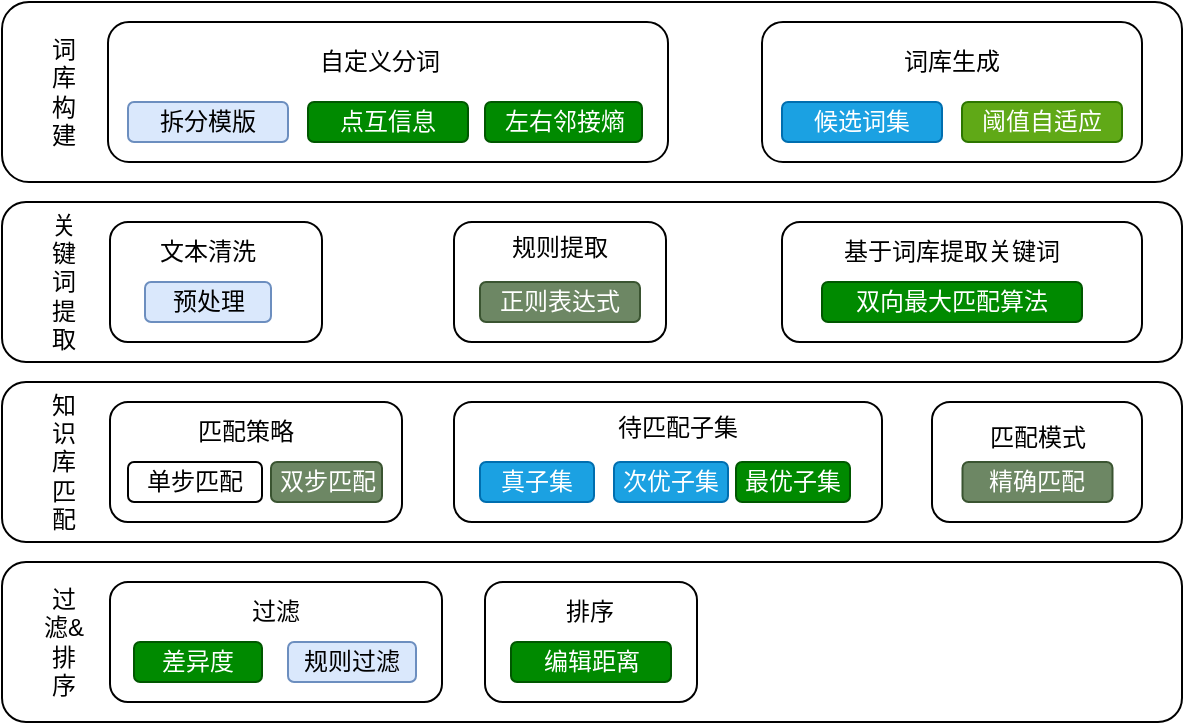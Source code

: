 <mxfile version="14.0.0" type="github">
  <diagram id="7FRfMe8Lb20bd3_zxDl_" name="Page-1">
    <mxGraphModel dx="946" dy="662" grid="1" gridSize="10" guides="1" tooltips="1" connect="1" arrows="1" fold="1" page="1" pageScale="1" pageWidth="827" pageHeight="1169" math="0" shadow="0">
      <root>
        <mxCell id="0" />
        <mxCell id="1" parent="0" />
        <mxCell id="YbXCWElS1kch0IqcvzJD-23" value="" style="rounded=1;whiteSpace=wrap;html=1;" vertex="1" parent="1">
          <mxGeometry x="80" y="120" width="590" height="90" as="geometry" />
        </mxCell>
        <mxCell id="YbXCWElS1kch0IqcvzJD-24" value="词库构建" style="rounded=1;whiteSpace=wrap;html=1;strokeColor=#FFFFFF;" vertex="1" parent="1">
          <mxGeometry x="100" y="135" width="22.22" height="60" as="geometry" />
        </mxCell>
        <mxCell id="YbXCWElS1kch0IqcvzJD-25" value="" style="rounded=1;whiteSpace=wrap;html=1;" vertex="1" parent="1">
          <mxGeometry x="133" y="130" width="280" height="70" as="geometry" />
        </mxCell>
        <mxCell id="YbXCWElS1kch0IqcvzJD-26" value="" style="rounded=1;whiteSpace=wrap;html=1;" vertex="1" parent="1">
          <mxGeometry x="460" y="130" width="190" height="70" as="geometry" />
        </mxCell>
        <mxCell id="YbXCWElS1kch0IqcvzJD-27" value="拆分模版" style="rounded=1;whiteSpace=wrap;html=1;fillColor=#dae8fc;strokeColor=#6c8ebf;" vertex="1" parent="1">
          <mxGeometry x="143" y="170" width="80" height="20" as="geometry" />
        </mxCell>
        <mxCell id="YbXCWElS1kch0IqcvzJD-28" value="点互信息" style="rounded=1;whiteSpace=wrap;html=1;fillColor=#008a00;strokeColor=#005700;fontColor=#ffffff;" vertex="1" parent="1">
          <mxGeometry x="233" y="170" width="80" height="20" as="geometry" />
        </mxCell>
        <mxCell id="YbXCWElS1kch0IqcvzJD-29" value="左右邻接熵" style="rounded=1;whiteSpace=wrap;html=1;fillColor=#008a00;strokeColor=#005700;fontColor=#ffffff;" vertex="1" parent="1">
          <mxGeometry x="321.5" y="170" width="78.5" height="20" as="geometry" />
        </mxCell>
        <mxCell id="YbXCWElS1kch0IqcvzJD-30" value="阈值自适应" style="rounded=1;whiteSpace=wrap;html=1;fillColor=#60a917;strokeColor=#2D7600;fontColor=#ffffff;" vertex="1" parent="1">
          <mxGeometry x="560" y="170" width="80" height="20" as="geometry" />
        </mxCell>
        <mxCell id="YbXCWElS1kch0IqcvzJD-31" value="自定义分词" style="rounded=1;whiteSpace=wrap;html=1;strokeColor=#FFFFFF;" vertex="1" parent="1">
          <mxGeometry x="212" y="140" width="114" height="20" as="geometry" />
        </mxCell>
        <mxCell id="YbXCWElS1kch0IqcvzJD-32" value="词库生成" style="rounded=1;whiteSpace=wrap;html=1;strokeColor=#FFFFFF;" vertex="1" parent="1">
          <mxGeometry x="515" y="140" width="80" height="20" as="geometry" />
        </mxCell>
        <mxCell id="YbXCWElS1kch0IqcvzJD-33" value="候选词集" style="rounded=1;whiteSpace=wrap;html=1;fillColor=#1ba1e2;strokeColor=#006EAF;fontColor=#ffffff;" vertex="1" parent="1">
          <mxGeometry x="470" y="170" width="80" height="20" as="geometry" />
        </mxCell>
        <mxCell id="YbXCWElS1kch0IqcvzJD-35" value="" style="rounded=1;whiteSpace=wrap;html=1;" vertex="1" parent="1">
          <mxGeometry x="80" y="220" width="590" height="80" as="geometry" />
        </mxCell>
        <mxCell id="YbXCWElS1kch0IqcvzJD-36" value="关键词提取" style="rounded=1;whiteSpace=wrap;html=1;strokeColor=#FFFFFF;" vertex="1" parent="1">
          <mxGeometry x="100" y="230" width="22.22" height="60" as="geometry" />
        </mxCell>
        <mxCell id="YbXCWElS1kch0IqcvzJD-37" value="" style="rounded=1;whiteSpace=wrap;html=1;" vertex="1" parent="1">
          <mxGeometry x="134" y="230" width="106" height="60" as="geometry" />
        </mxCell>
        <mxCell id="YbXCWElS1kch0IqcvzJD-38" value="文本清洗" style="rounded=1;whiteSpace=wrap;html=1;strokeColor=#FFFFFF;" vertex="1" parent="1">
          <mxGeometry x="143" y="235" width="80" height="20" as="geometry" />
        </mxCell>
        <mxCell id="YbXCWElS1kch0IqcvzJD-44" value="预处理" style="rounded=1;whiteSpace=wrap;html=1;fillColor=#dae8fc;strokeColor=#6c8ebf;" vertex="1" parent="1">
          <mxGeometry x="151.5" y="260" width="63" height="20" as="geometry" />
        </mxCell>
        <mxCell id="YbXCWElS1kch0IqcvzJD-48" value="" style="rounded=1;whiteSpace=wrap;html=1;" vertex="1" parent="1">
          <mxGeometry x="306" y="230" width="106" height="60" as="geometry" />
        </mxCell>
        <mxCell id="YbXCWElS1kch0IqcvzJD-49" value="" style="rounded=1;whiteSpace=wrap;html=1;" vertex="1" parent="1">
          <mxGeometry x="470" y="230" width="180" height="60" as="geometry" />
        </mxCell>
        <mxCell id="YbXCWElS1kch0IqcvzJD-50" value="规则提取" style="rounded=1;whiteSpace=wrap;html=1;strokeColor=#FFFFFF;" vertex="1" parent="1">
          <mxGeometry x="319" y="235" width="80" height="15" as="geometry" />
        </mxCell>
        <mxCell id="YbXCWElS1kch0IqcvzJD-51" value="基于词库提取关键词" style="rounded=1;whiteSpace=wrap;html=1;strokeColor=#FFFFFF;" vertex="1" parent="1">
          <mxGeometry x="500.25" y="235" width="110" height="20" as="geometry" />
        </mxCell>
        <mxCell id="YbXCWElS1kch0IqcvzJD-52" value="正则表达式" style="rounded=1;whiteSpace=wrap;html=1;fillColor=#6d8764;strokeColor=#3A5431;fontColor=#ffffff;" vertex="1" parent="1">
          <mxGeometry x="319" y="260" width="80" height="20" as="geometry" />
        </mxCell>
        <mxCell id="YbXCWElS1kch0IqcvzJD-53" value="双向最大匹配算法" style="rounded=1;whiteSpace=wrap;html=1;fillColor=#008a00;strokeColor=#005700;fontColor=#ffffff;" vertex="1" parent="1">
          <mxGeometry x="490" y="260" width="130" height="20" as="geometry" />
        </mxCell>
        <mxCell id="YbXCWElS1kch0IqcvzJD-55" value="" style="rounded=1;whiteSpace=wrap;html=1;" vertex="1" parent="1">
          <mxGeometry x="80" y="310" width="590" height="80" as="geometry" />
        </mxCell>
        <mxCell id="YbXCWElS1kch0IqcvzJD-56" value="知识库匹配" style="rounded=1;whiteSpace=wrap;html=1;strokeColor=#FFFFFF;" vertex="1" parent="1">
          <mxGeometry x="100" y="320" width="22.22" height="60" as="geometry" />
        </mxCell>
        <mxCell id="YbXCWElS1kch0IqcvzJD-57" value="" style="rounded=1;whiteSpace=wrap;html=1;" vertex="1" parent="1">
          <mxGeometry x="134" y="320" width="146" height="60" as="geometry" />
        </mxCell>
        <mxCell id="YbXCWElS1kch0IqcvzJD-58" value="匹配策略" style="rounded=1;whiteSpace=wrap;html=1;strokeColor=#FFFFFF;" vertex="1" parent="1">
          <mxGeometry x="162" y="325" width="80" height="20" as="geometry" />
        </mxCell>
        <mxCell id="YbXCWElS1kch0IqcvzJD-59" value="单步匹配" style="rounded=1;whiteSpace=wrap;html=1;" vertex="1" parent="1">
          <mxGeometry x="143" y="350" width="67" height="20" as="geometry" />
        </mxCell>
        <mxCell id="YbXCWElS1kch0IqcvzJD-60" value="" style="rounded=1;whiteSpace=wrap;html=1;" vertex="1" parent="1">
          <mxGeometry x="306" y="320" width="214" height="60" as="geometry" />
        </mxCell>
        <mxCell id="YbXCWElS1kch0IqcvzJD-61" value="" style="rounded=1;whiteSpace=wrap;html=1;" vertex="1" parent="1">
          <mxGeometry x="545" y="320" width="105" height="60" as="geometry" />
        </mxCell>
        <mxCell id="YbXCWElS1kch0IqcvzJD-62" value="待匹配子集" style="rounded=1;whiteSpace=wrap;html=1;strokeColor=#FFFFFF;" vertex="1" parent="1">
          <mxGeometry x="373" y="325" width="90" height="15" as="geometry" />
        </mxCell>
        <mxCell id="YbXCWElS1kch0IqcvzJD-63" value="匹配模式" style="rounded=1;whiteSpace=wrap;html=1;strokeColor=#FFFFFF;" vertex="1" parent="1">
          <mxGeometry x="553.75" y="325" width="87.5" height="25" as="geometry" />
        </mxCell>
        <mxCell id="YbXCWElS1kch0IqcvzJD-64" value="真子集" style="rounded=1;whiteSpace=wrap;html=1;fillColor=#1ba1e2;strokeColor=#006EAF;fontColor=#ffffff;" vertex="1" parent="1">
          <mxGeometry x="319" y="350" width="57" height="20" as="geometry" />
        </mxCell>
        <mxCell id="YbXCWElS1kch0IqcvzJD-65" value="精确匹配" style="rounded=1;whiteSpace=wrap;html=1;fillColor=#6d8764;strokeColor=#3A5431;fontColor=#ffffff;" vertex="1" parent="1">
          <mxGeometry x="560.25" y="350" width="75" height="20" as="geometry" />
        </mxCell>
        <mxCell id="YbXCWElS1kch0IqcvzJD-70" value="次优子集" style="rounded=1;whiteSpace=wrap;html=1;fillColor=#1ba1e2;strokeColor=#006EAF;fontColor=#ffffff;" vertex="1" parent="1">
          <mxGeometry x="386" y="350" width="57" height="20" as="geometry" />
        </mxCell>
        <mxCell id="YbXCWElS1kch0IqcvzJD-71" value="最优子集" style="rounded=1;whiteSpace=wrap;html=1;fillColor=#008a00;strokeColor=#005700;fontColor=#ffffff;" vertex="1" parent="1">
          <mxGeometry x="447" y="350" width="57" height="20" as="geometry" />
        </mxCell>
        <mxCell id="YbXCWElS1kch0IqcvzJD-72" value="双步匹配" style="rounded=1;whiteSpace=wrap;html=1;fillColor=#6d8764;strokeColor=#3A5431;fontColor=#ffffff;" vertex="1" parent="1">
          <mxGeometry x="214.5" y="350" width="55.5" height="20" as="geometry" />
        </mxCell>
        <mxCell id="YbXCWElS1kch0IqcvzJD-73" value="" style="rounded=1;whiteSpace=wrap;html=1;" vertex="1" parent="1">
          <mxGeometry x="80" y="400" width="590" height="80" as="geometry" />
        </mxCell>
        <mxCell id="YbXCWElS1kch0IqcvzJD-74" value="过滤&amp;amp;排序" style="rounded=1;whiteSpace=wrap;html=1;strokeColor=#FFFFFF;" vertex="1" parent="1">
          <mxGeometry x="100" y="410" width="22.22" height="60" as="geometry" />
        </mxCell>
        <mxCell id="YbXCWElS1kch0IqcvzJD-75" value="" style="rounded=1;whiteSpace=wrap;html=1;" vertex="1" parent="1">
          <mxGeometry x="134" y="410" width="166" height="60" as="geometry" />
        </mxCell>
        <mxCell id="YbXCWElS1kch0IqcvzJD-76" value="过滤" style="rounded=1;whiteSpace=wrap;html=1;strokeColor=#FFFFFF;" vertex="1" parent="1">
          <mxGeometry x="177" y="415" width="80" height="20" as="geometry" />
        </mxCell>
        <mxCell id="YbXCWElS1kch0IqcvzJD-77" value="差异度" style="rounded=1;whiteSpace=wrap;html=1;fillColor=#008a00;strokeColor=#005700;fontColor=#ffffff;" vertex="1" parent="1">
          <mxGeometry x="146" y="440" width="64" height="20" as="geometry" />
        </mxCell>
        <mxCell id="YbXCWElS1kch0IqcvzJD-78" value="" style="rounded=1;whiteSpace=wrap;html=1;" vertex="1" parent="1">
          <mxGeometry x="321.5" y="410" width="106" height="60" as="geometry" />
        </mxCell>
        <mxCell id="YbXCWElS1kch0IqcvzJD-80" value="排序" style="rounded=1;whiteSpace=wrap;html=1;strokeColor=#FFFFFF;" vertex="1" parent="1">
          <mxGeometry x="341.5" y="415" width="64" height="20" as="geometry" />
        </mxCell>
        <mxCell id="YbXCWElS1kch0IqcvzJD-82" value="编辑距离" style="rounded=1;whiteSpace=wrap;html=1;fillColor=#008a00;strokeColor=#005700;fontColor=#ffffff;" vertex="1" parent="1">
          <mxGeometry x="334.5" y="440" width="80" height="20" as="geometry" />
        </mxCell>
        <mxCell id="YbXCWElS1kch0IqcvzJD-85" value="规则过滤" style="rounded=1;whiteSpace=wrap;html=1;fillColor=#dae8fc;strokeColor=#6c8ebf;" vertex="1" parent="1">
          <mxGeometry x="223" y="440" width="64" height="20" as="geometry" />
        </mxCell>
      </root>
    </mxGraphModel>
  </diagram>
</mxfile>

